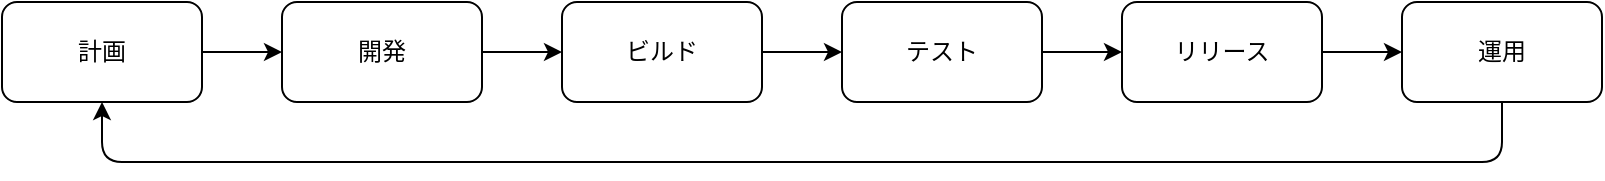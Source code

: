 <mxfile>
    <diagram id="DsMqrozOwUf85neVM-T9" name="ページ1">
        <mxGraphModel dx="1050" dy="611" grid="1" gridSize="10" guides="1" tooltips="1" connect="1" arrows="1" fold="1" page="1" pageScale="1" pageWidth="827" pageHeight="1169" math="0" shadow="0">
            <root>
                <mxCell id="0"/>
                <mxCell id="1" parent="0"/>
                <mxCell id="10" value="" style="group" vertex="1" connectable="0" parent="1">
                    <mxGeometry x="10" y="10" width="140" height="50" as="geometry"/>
                </mxCell>
                <mxCell id="2" value="計画" style="rounded=1;whiteSpace=wrap;html=1;" vertex="1" parent="10">
                    <mxGeometry width="100" height="50" as="geometry"/>
                </mxCell>
                <mxCell id="3" value="" style="endArrow=classic;html=1;exitX=1;exitY=0.5;exitDx=0;exitDy=0;" edge="1" parent="10" source="2">
                    <mxGeometry width="50" height="50" relative="1" as="geometry">
                        <mxPoint x="330" y="80" as="sourcePoint"/>
                        <mxPoint x="140" y="25" as="targetPoint"/>
                    </mxGeometry>
                </mxCell>
                <mxCell id="13" value="" style="group" vertex="1" connectable="0" parent="1">
                    <mxGeometry x="150" y="10" width="140" height="50" as="geometry"/>
                </mxCell>
                <mxCell id="14" value="開発" style="rounded=1;whiteSpace=wrap;html=1;" vertex="1" parent="13">
                    <mxGeometry width="100" height="50" as="geometry"/>
                </mxCell>
                <mxCell id="15" value="" style="endArrow=classic;html=1;exitX=1;exitY=0.5;exitDx=0;exitDy=0;" edge="1" parent="13" source="14">
                    <mxGeometry width="50" height="50" relative="1" as="geometry">
                        <mxPoint x="330" y="80" as="sourcePoint"/>
                        <mxPoint x="140" y="25" as="targetPoint"/>
                    </mxGeometry>
                </mxCell>
                <mxCell id="16" value="" style="group" vertex="1" connectable="0" parent="1">
                    <mxGeometry x="290" y="10" width="140" height="50" as="geometry"/>
                </mxCell>
                <mxCell id="17" value="ビルド" style="rounded=1;whiteSpace=wrap;html=1;" vertex="1" parent="16">
                    <mxGeometry width="100" height="50" as="geometry"/>
                </mxCell>
                <mxCell id="18" value="" style="endArrow=classic;html=1;exitX=1;exitY=0.5;exitDx=0;exitDy=0;" edge="1" parent="16" source="17">
                    <mxGeometry width="50" height="50" relative="1" as="geometry">
                        <mxPoint x="330" y="80" as="sourcePoint"/>
                        <mxPoint x="140" y="25" as="targetPoint"/>
                    </mxGeometry>
                </mxCell>
                <mxCell id="19" value="" style="group" vertex="1" connectable="0" parent="1">
                    <mxGeometry x="430" y="10" width="140" height="50" as="geometry"/>
                </mxCell>
                <mxCell id="20" value="テスト" style="rounded=1;whiteSpace=wrap;html=1;" vertex="1" parent="19">
                    <mxGeometry width="100" height="50" as="geometry"/>
                </mxCell>
                <mxCell id="21" value="" style="endArrow=classic;html=1;exitX=1;exitY=0.5;exitDx=0;exitDy=0;" edge="1" parent="19" source="20">
                    <mxGeometry width="50" height="50" relative="1" as="geometry">
                        <mxPoint x="330" y="80" as="sourcePoint"/>
                        <mxPoint x="140" y="25" as="targetPoint"/>
                    </mxGeometry>
                </mxCell>
                <mxCell id="22" value="" style="group;movable=0;resizable=0;rotatable=0;deletable=0;editable=0;connectable=0;" vertex="1" connectable="0" parent="1">
                    <mxGeometry x="570" y="10" width="140" height="50" as="geometry"/>
                </mxCell>
                <mxCell id="24" value="" style="endArrow=classic;html=1;exitX=0.5;exitY=1;exitDx=0;exitDy=0;entryX=0.5;entryY=1;entryDx=0;entryDy=0;" edge="1" parent="1" source="23" target="2">
                    <mxGeometry width="50" height="50" relative="1" as="geometry">
                        <mxPoint x="900" y="90" as="sourcePoint"/>
                        <mxPoint x="710" y="35" as="targetPoint"/>
                        <Array as="points">
                            <mxPoint x="760" y="90"/>
                            <mxPoint x="620" y="90"/>
                            <mxPoint x="60" y="90"/>
                        </Array>
                    </mxGeometry>
                </mxCell>
                <mxCell id="23" value="運用" style="rounded=1;whiteSpace=wrap;html=1;" vertex="1" parent="1">
                    <mxGeometry x="710" y="10" width="100" height="50" as="geometry"/>
                </mxCell>
                <mxCell id="25" value="" style="group" vertex="1" connectable="0" parent="1">
                    <mxGeometry x="570" y="10" width="140" height="50" as="geometry"/>
                </mxCell>
                <mxCell id="26" value="リリース" style="rounded=1;whiteSpace=wrap;html=1;" vertex="1" parent="25">
                    <mxGeometry width="100" height="50" as="geometry"/>
                </mxCell>
                <mxCell id="27" value="" style="endArrow=classic;html=1;exitX=1;exitY=0.5;exitDx=0;exitDy=0;" edge="1" parent="25" source="26">
                    <mxGeometry width="50" height="50" relative="1" as="geometry">
                        <mxPoint x="330" y="80" as="sourcePoint"/>
                        <mxPoint x="140" y="25" as="targetPoint"/>
                    </mxGeometry>
                </mxCell>
            </root>
        </mxGraphModel>
    </diagram>
</mxfile>
